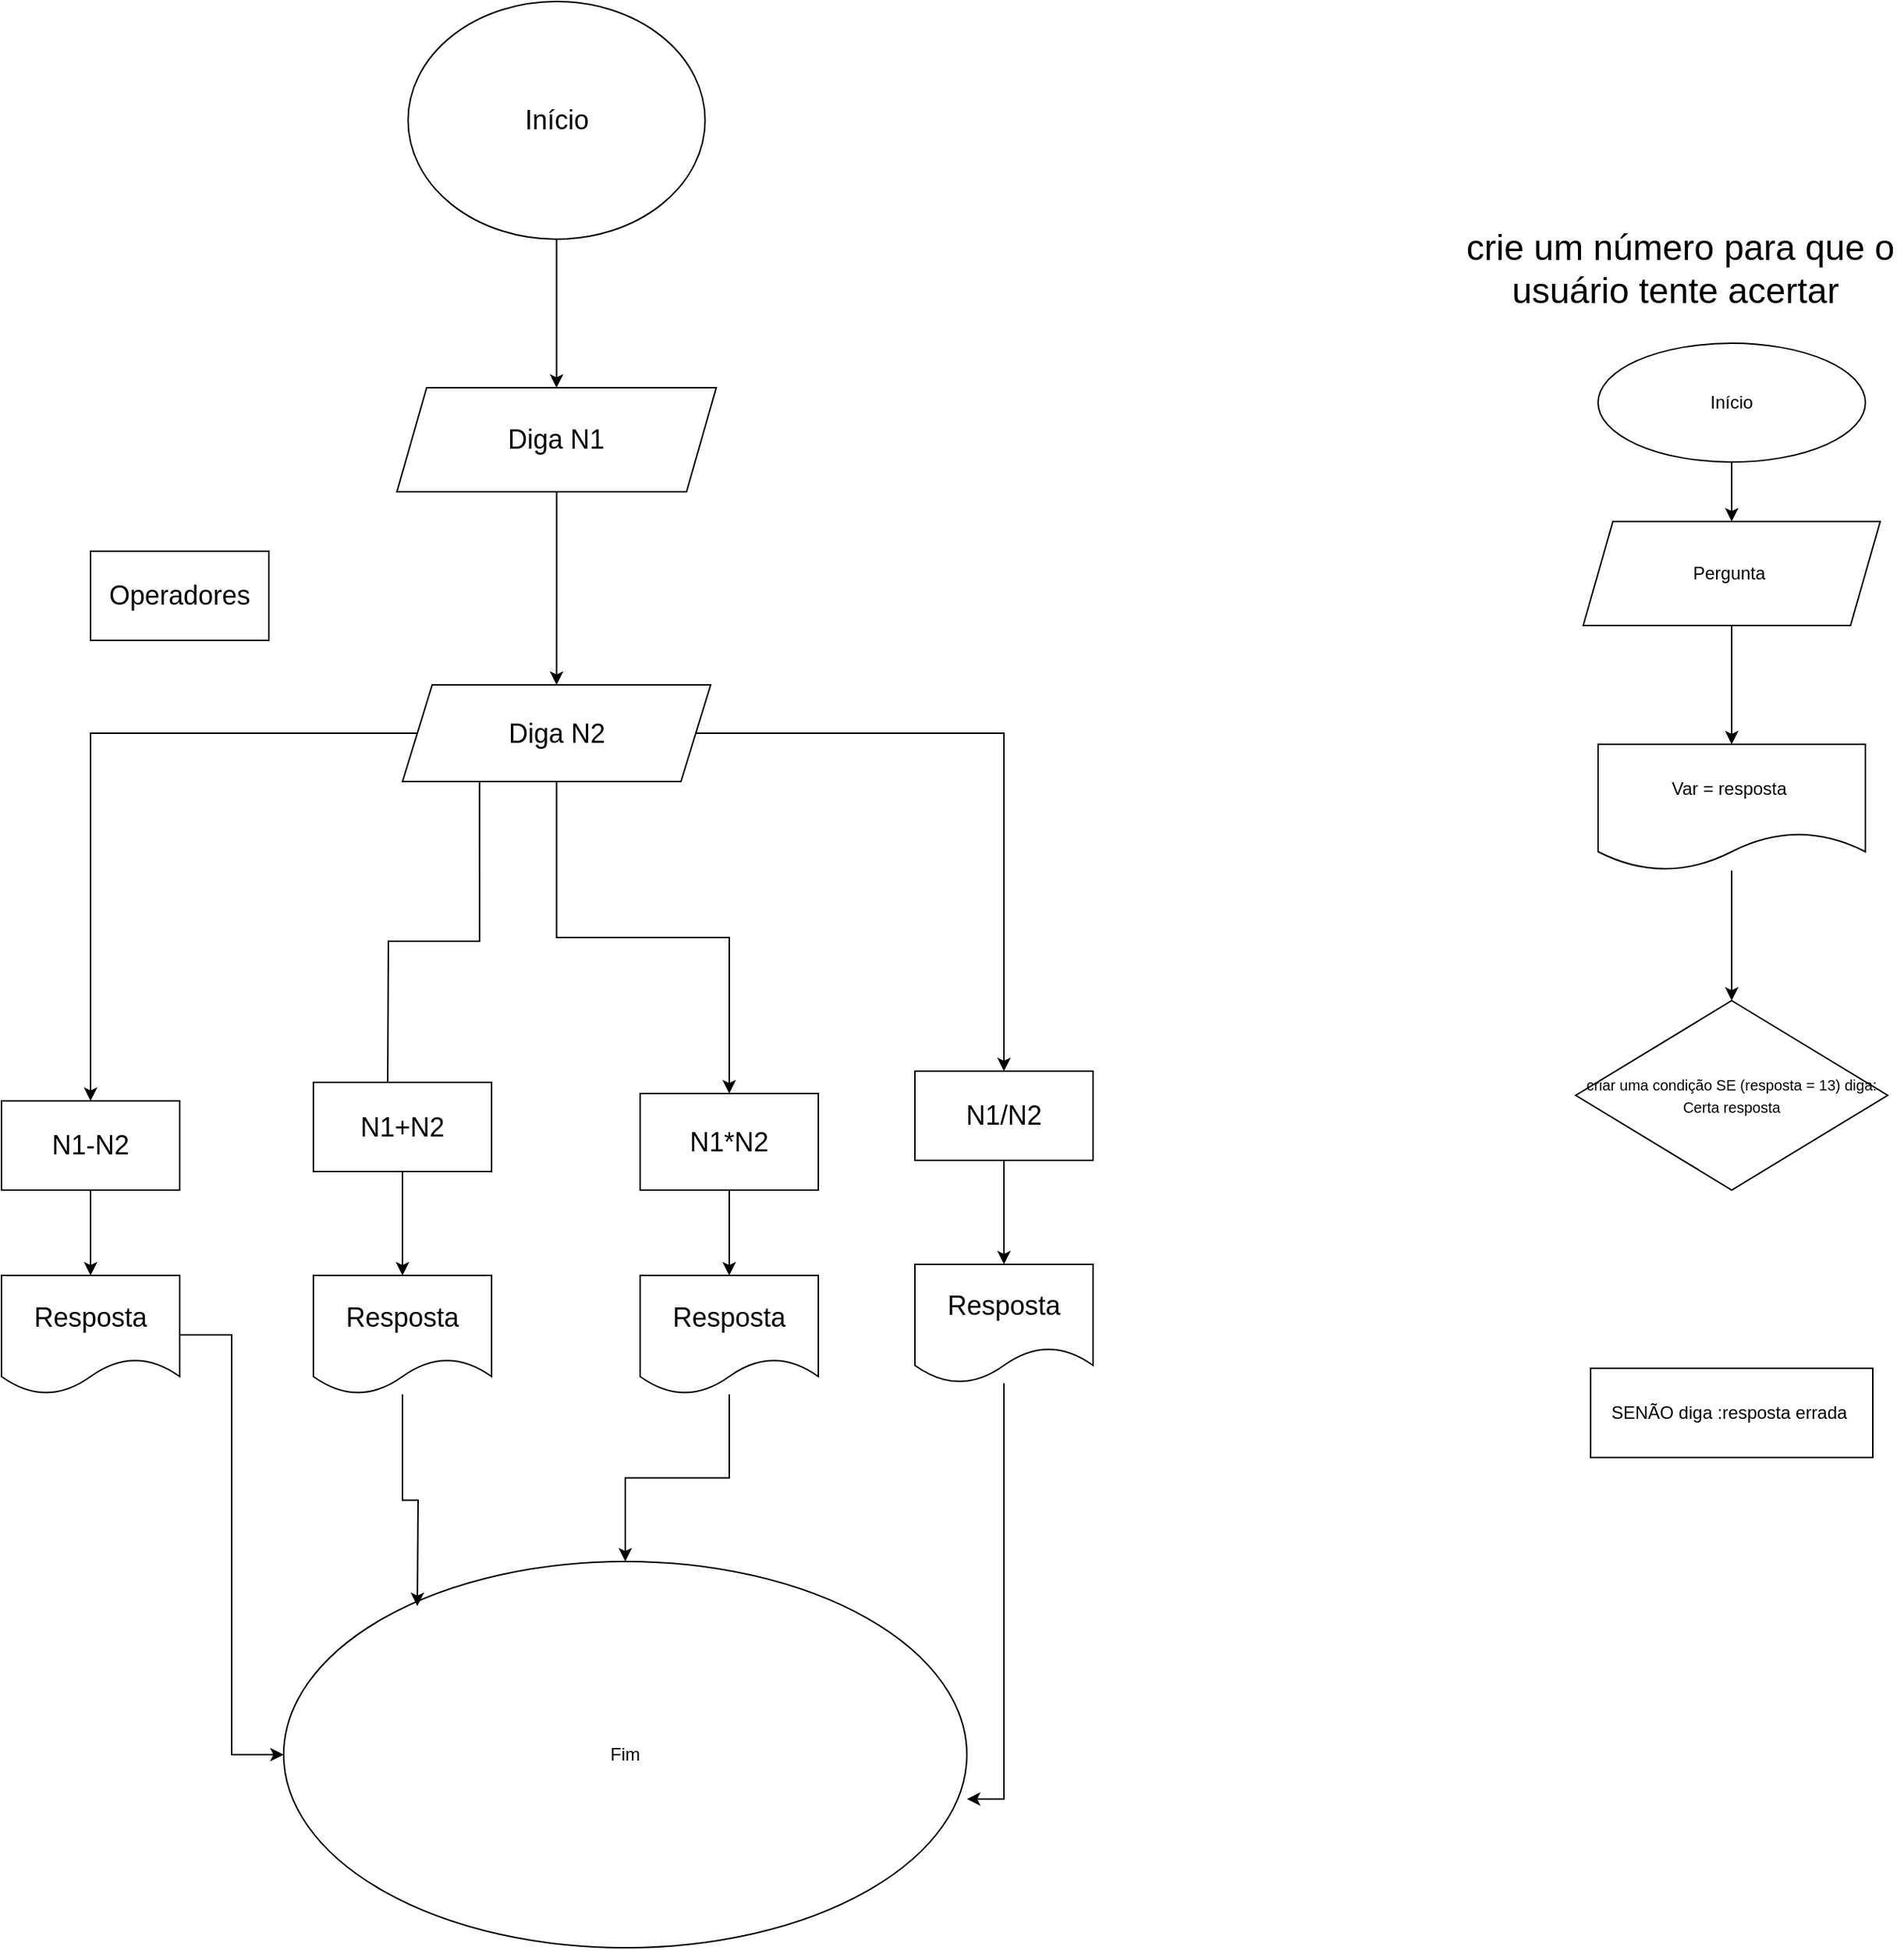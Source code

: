 <mxfile version="17.5.0" type="github">
  <diagram id="go12fbdZc-8cy8aq6b-e" name="Page-1">
    <mxGraphModel dx="1871" dy="1735" grid="1" gridSize="10" guides="1" tooltips="1" connect="1" arrows="1" fold="1" page="1" pageScale="1" pageWidth="827" pageHeight="1169" math="0" shadow="0">
      <root>
        <mxCell id="0" />
        <mxCell id="1" parent="0" />
        <mxCell id="A9pDBSFhj02w28m8OJDG-57" value="" style="edgeStyle=orthogonalEdgeStyle;rounded=0;orthogonalLoop=1;jettySize=auto;html=1;fontSize=18;" edge="1" parent="1" source="A9pDBSFhj02w28m8OJDG-3" target="A9pDBSFhj02w28m8OJDG-56">
          <mxGeometry relative="1" as="geometry" />
        </mxCell>
        <mxCell id="A9pDBSFhj02w28m8OJDG-3" value="&lt;font style=&quot;font-size: 18px&quot;&gt;Diga N1&lt;/font&gt;" style="shape=parallelogram;perimeter=parallelogramPerimeter;whiteSpace=wrap;html=1;fixedSize=1;" vertex="1" parent="1">
          <mxGeometry x="116.25" y="90" width="215" height="70" as="geometry" />
        </mxCell>
        <mxCell id="A9pDBSFhj02w28m8OJDG-22" value="" style="endArrow=classic;html=1;rounded=0;fontSize=18;exitX=0.5;exitY=1;exitDx=0;exitDy=0;entryX=0.5;entryY=0;entryDx=0;entryDy=0;" edge="1" parent="1" source="A9pDBSFhj02w28m8OJDG-55" target="A9pDBSFhj02w28m8OJDG-3">
          <mxGeometry width="50" height="50" relative="1" as="geometry">
            <mxPoint x="225" y="140" as="sourcePoint" />
            <mxPoint x="450" y="150" as="targetPoint" />
            <Array as="points" />
          </mxGeometry>
        </mxCell>
        <mxCell id="A9pDBSFhj02w28m8OJDG-72" style="edgeStyle=orthogonalEdgeStyle;rounded=0;orthogonalLoop=1;jettySize=auto;html=1;entryX=0.5;entryY=0;entryDx=0;entryDy=0;fontSize=18;" edge="1" parent="1" source="A9pDBSFhj02w28m8OJDG-33" target="A9pDBSFhj02w28m8OJDG-35">
          <mxGeometry relative="1" as="geometry" />
        </mxCell>
        <mxCell id="A9pDBSFhj02w28m8OJDG-33" value="Início" style="ellipse;whiteSpace=wrap;html=1;fontSize=12;" vertex="1" parent="1">
          <mxGeometry x="925" y="60" width="180" height="80" as="geometry" />
        </mxCell>
        <mxCell id="A9pDBSFhj02w28m8OJDG-37" value="" style="edgeStyle=orthogonalEdgeStyle;rounded=0;orthogonalLoop=1;jettySize=auto;html=1;fontSize=12;" edge="1" parent="1" source="A9pDBSFhj02w28m8OJDG-35" target="A9pDBSFhj02w28m8OJDG-36">
          <mxGeometry relative="1" as="geometry" />
        </mxCell>
        <mxCell id="A9pDBSFhj02w28m8OJDG-35" value="Pergunta&amp;nbsp;" style="shape=parallelogram;perimeter=parallelogramPerimeter;whiteSpace=wrap;html=1;fixedSize=1;fontSize=12;" vertex="1" parent="1">
          <mxGeometry x="915" y="180" width="200" height="70" as="geometry" />
        </mxCell>
        <mxCell id="A9pDBSFhj02w28m8OJDG-54" style="edgeStyle=orthogonalEdgeStyle;rounded=0;orthogonalLoop=1;jettySize=auto;html=1;fontSize=10;" edge="1" parent="1" source="A9pDBSFhj02w28m8OJDG-36" target="A9pDBSFhj02w28m8OJDG-51">
          <mxGeometry relative="1" as="geometry" />
        </mxCell>
        <mxCell id="A9pDBSFhj02w28m8OJDG-36" value="Var = resposta&amp;nbsp;" style="shape=document;whiteSpace=wrap;html=1;boundedLbl=1;" vertex="1" parent="1">
          <mxGeometry x="925" y="330" width="180" height="85" as="geometry" />
        </mxCell>
        <mxCell id="A9pDBSFhj02w28m8OJDG-40" value="SENÃO diga :resposta errada&amp;nbsp;" style="whiteSpace=wrap;html=1;" vertex="1" parent="1">
          <mxGeometry x="920" y="750" width="190" height="60" as="geometry" />
        </mxCell>
        <mxCell id="A9pDBSFhj02w28m8OJDG-42" value="Fim" style="ellipse;whiteSpace=wrap;html=1;fontSize=12;" vertex="1" parent="1">
          <mxGeometry x="40" y="880" width="460" height="260" as="geometry" />
        </mxCell>
        <mxCell id="A9pDBSFhj02w28m8OJDG-48" value="crie um número para que o &lt;br&gt;usuário tente acertar&amp;nbsp;" style="text;html=1;align=center;verticalAlign=middle;resizable=0;points=[];autosize=1;strokeColor=none;fillColor=none;fontSize=24;" vertex="1" parent="1">
          <mxGeometry x="830" y="-20" width="300" height="60" as="geometry" />
        </mxCell>
        <mxCell id="A9pDBSFhj02w28m8OJDG-51" value="&lt;span&gt;&lt;font style=&quot;font-size: 10px&quot;&gt;criar uma condição SE (resposta = 13) diga: Certa resposta&lt;/font&gt;&lt;/span&gt;" style="rhombus;whiteSpace=wrap;html=1;" vertex="1" parent="1">
          <mxGeometry x="910" y="502.5" width="210" height="127.5" as="geometry" />
        </mxCell>
        <mxCell id="A9pDBSFhj02w28m8OJDG-55" value="&lt;font style=&quot;font-size: 18px&quot;&gt;Início&lt;/font&gt;" style="ellipse;whiteSpace=wrap;html=1;fontSize=10;" vertex="1" parent="1">
          <mxGeometry x="123.75" y="-170" width="200" height="160" as="geometry" />
        </mxCell>
        <mxCell id="A9pDBSFhj02w28m8OJDG-58" style="edgeStyle=orthogonalEdgeStyle;rounded=0;orthogonalLoop=1;jettySize=auto;html=1;exitX=0.25;exitY=1;exitDx=0;exitDy=0;fontSize=18;" edge="1" parent="1" source="A9pDBSFhj02w28m8OJDG-56">
          <mxGeometry relative="1" as="geometry">
            <mxPoint x="110" y="570" as="targetPoint" />
          </mxGeometry>
        </mxCell>
        <mxCell id="A9pDBSFhj02w28m8OJDG-65" value="" style="edgeStyle=orthogonalEdgeStyle;rounded=0;orthogonalLoop=1;jettySize=auto;html=1;fontSize=18;" edge="1" parent="1" source="A9pDBSFhj02w28m8OJDG-56" target="A9pDBSFhj02w28m8OJDG-64">
          <mxGeometry relative="1" as="geometry" />
        </mxCell>
        <mxCell id="A9pDBSFhj02w28m8OJDG-69" value="" style="edgeStyle=orthogonalEdgeStyle;rounded=0;orthogonalLoop=1;jettySize=auto;html=1;fontSize=18;" edge="1" parent="1" source="A9pDBSFhj02w28m8OJDG-56" target="A9pDBSFhj02w28m8OJDG-68">
          <mxGeometry relative="1" as="geometry" />
        </mxCell>
        <mxCell id="A9pDBSFhj02w28m8OJDG-71" value="" style="edgeStyle=orthogonalEdgeStyle;rounded=0;orthogonalLoop=1;jettySize=auto;html=1;fontSize=18;" edge="1" parent="1" source="A9pDBSFhj02w28m8OJDG-56" target="A9pDBSFhj02w28m8OJDG-70">
          <mxGeometry relative="1" as="geometry" />
        </mxCell>
        <mxCell id="A9pDBSFhj02w28m8OJDG-56" value="&lt;span style=&quot;font-size: 18px&quot;&gt;Diga N2&lt;/span&gt;" style="shape=parallelogram;perimeter=parallelogramPerimeter;whiteSpace=wrap;html=1;fixedSize=1;" vertex="1" parent="1">
          <mxGeometry x="120" y="290" width="207.5" height="65" as="geometry" />
        </mxCell>
        <mxCell id="A9pDBSFhj02w28m8OJDG-62" value="" style="edgeStyle=orthogonalEdgeStyle;rounded=0;orthogonalLoop=1;jettySize=auto;html=1;fontSize=18;" edge="1" parent="1" source="A9pDBSFhj02w28m8OJDG-59" target="A9pDBSFhj02w28m8OJDG-61">
          <mxGeometry relative="1" as="geometry" />
        </mxCell>
        <mxCell id="A9pDBSFhj02w28m8OJDG-59" value="N1+N2" style="rounded=0;whiteSpace=wrap;html=1;fontSize=18;" vertex="1" parent="1">
          <mxGeometry x="60" y="557.5" width="120" height="60" as="geometry" />
        </mxCell>
        <mxCell id="A9pDBSFhj02w28m8OJDG-81" style="edgeStyle=orthogonalEdgeStyle;rounded=0;orthogonalLoop=1;jettySize=auto;html=1;fontSize=18;" edge="1" parent="1" source="A9pDBSFhj02w28m8OJDG-61">
          <mxGeometry relative="1" as="geometry">
            <mxPoint x="130" y="910" as="targetPoint" />
          </mxGeometry>
        </mxCell>
        <mxCell id="A9pDBSFhj02w28m8OJDG-61" value="Resposta" style="shape=document;whiteSpace=wrap;html=1;boundedLbl=1;fontSize=18;rounded=0;" vertex="1" parent="1">
          <mxGeometry x="60" y="687.5" width="120" height="80" as="geometry" />
        </mxCell>
        <mxCell id="A9pDBSFhj02w28m8OJDG-67" value="" style="edgeStyle=orthogonalEdgeStyle;rounded=0;orthogonalLoop=1;jettySize=auto;html=1;fontSize=18;" edge="1" parent="1" source="A9pDBSFhj02w28m8OJDG-64" target="A9pDBSFhj02w28m8OJDG-66">
          <mxGeometry relative="1" as="geometry" />
        </mxCell>
        <mxCell id="A9pDBSFhj02w28m8OJDG-64" value="&lt;font style=&quot;font-size: 18px&quot;&gt;N1*N2&lt;/font&gt;" style="whiteSpace=wrap;html=1;" vertex="1" parent="1">
          <mxGeometry x="280" y="565" width="120" height="65" as="geometry" />
        </mxCell>
        <mxCell id="A9pDBSFhj02w28m8OJDG-79" style="edgeStyle=orthogonalEdgeStyle;rounded=0;orthogonalLoop=1;jettySize=auto;html=1;fontSize=18;" edge="1" parent="1" source="A9pDBSFhj02w28m8OJDG-66" target="A9pDBSFhj02w28m8OJDG-42">
          <mxGeometry relative="1" as="geometry" />
        </mxCell>
        <mxCell id="A9pDBSFhj02w28m8OJDG-66" value="&lt;font style=&quot;font-size: 18px&quot;&gt;Resposta&lt;/font&gt;" style="shape=document;whiteSpace=wrap;html=1;boundedLbl=1;" vertex="1" parent="1">
          <mxGeometry x="280" y="687.5" width="120" height="80" as="geometry" />
        </mxCell>
        <mxCell id="A9pDBSFhj02w28m8OJDG-75" value="" style="edgeStyle=orthogonalEdgeStyle;rounded=0;orthogonalLoop=1;jettySize=auto;html=1;fontSize=18;" edge="1" parent="1" source="A9pDBSFhj02w28m8OJDG-68" target="A9pDBSFhj02w28m8OJDG-74">
          <mxGeometry relative="1" as="geometry" />
        </mxCell>
        <mxCell id="A9pDBSFhj02w28m8OJDG-68" value="&lt;font style=&quot;font-size: 18px&quot;&gt;N1-N2&lt;/font&gt;" style="whiteSpace=wrap;html=1;" vertex="1" parent="1">
          <mxGeometry x="-150" y="570" width="120" height="60" as="geometry" />
        </mxCell>
        <mxCell id="A9pDBSFhj02w28m8OJDG-77" value="" style="edgeStyle=orthogonalEdgeStyle;rounded=0;orthogonalLoop=1;jettySize=auto;html=1;fontSize=18;" edge="1" parent="1" source="A9pDBSFhj02w28m8OJDG-70" target="A9pDBSFhj02w28m8OJDG-76">
          <mxGeometry relative="1" as="geometry" />
        </mxCell>
        <mxCell id="A9pDBSFhj02w28m8OJDG-70" value="&lt;font style=&quot;font-size: 18px&quot;&gt;N1/N2&lt;/font&gt;" style="whiteSpace=wrap;html=1;" vertex="1" parent="1">
          <mxGeometry x="465" y="550" width="120" height="60" as="geometry" />
        </mxCell>
        <mxCell id="A9pDBSFhj02w28m8OJDG-83" style="edgeStyle=orthogonalEdgeStyle;rounded=0;orthogonalLoop=1;jettySize=auto;html=1;entryX=0;entryY=0.5;entryDx=0;entryDy=0;fontSize=18;" edge="1" parent="1" source="A9pDBSFhj02w28m8OJDG-74" target="A9pDBSFhj02w28m8OJDG-42">
          <mxGeometry relative="1" as="geometry" />
        </mxCell>
        <mxCell id="A9pDBSFhj02w28m8OJDG-74" value="&lt;font style=&quot;font-size: 18px&quot;&gt;Resposta&lt;/font&gt;" style="shape=document;whiteSpace=wrap;html=1;boundedLbl=1;" vertex="1" parent="1">
          <mxGeometry x="-150" y="687.5" width="120" height="80" as="geometry" />
        </mxCell>
        <mxCell id="A9pDBSFhj02w28m8OJDG-80" style="edgeStyle=orthogonalEdgeStyle;rounded=0;orthogonalLoop=1;jettySize=auto;html=1;entryX=1;entryY=0.615;entryDx=0;entryDy=0;entryPerimeter=0;fontSize=18;" edge="1" parent="1" source="A9pDBSFhj02w28m8OJDG-76" target="A9pDBSFhj02w28m8OJDG-42">
          <mxGeometry relative="1" as="geometry" />
        </mxCell>
        <mxCell id="A9pDBSFhj02w28m8OJDG-76" value="&lt;font style=&quot;font-size: 18px&quot;&gt;Resposta&lt;/font&gt;" style="shape=document;whiteSpace=wrap;html=1;boundedLbl=1;" vertex="1" parent="1">
          <mxGeometry x="465" y="680" width="120" height="80" as="geometry" />
        </mxCell>
        <mxCell id="A9pDBSFhj02w28m8OJDG-85" value="Operadores" style="rounded=0;whiteSpace=wrap;html=1;fontSize=18;" vertex="1" parent="1">
          <mxGeometry x="-90" y="200" width="120" height="60" as="geometry" />
        </mxCell>
      </root>
    </mxGraphModel>
  </diagram>
</mxfile>
